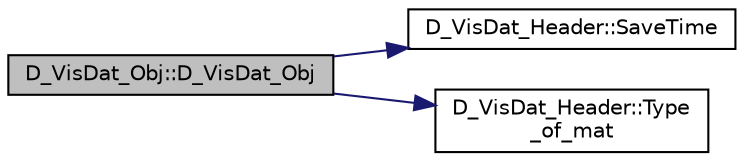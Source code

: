 digraph "D_VisDat_Obj::D_VisDat_Obj"
{
 // LATEX_PDF_SIZE
  edge [fontname="Helvetica",fontsize="10",labelfontname="Helvetica",labelfontsize="10"];
  node [fontname="Helvetica",fontsize="10",shape=record];
  rankdir="LR";
  Node1 [label="D_VisDat_Obj::D_VisDat_Obj",height=0.2,width=0.4,color="black", fillcolor="grey75", style="filled", fontcolor="black",tooltip=" "];
  Node1 -> Node2 [color="midnightblue",fontsize="10",style="solid",fontname="Helvetica"];
  Node2 [label="D_VisDat_Header::SaveTime",height=0.2,width=0.4,color="black", fillcolor="white", style="filled",URL="$class_d___vis_dat___header.html#a266e635e670fb6840a6002549bd011ec",tooltip=" "];
  Node1 -> Node3 [color="midnightblue",fontsize="10",style="solid",fontname="Helvetica"];
  Node3 [label="D_VisDat_Header::Type\l_of_mat",height=0.2,width=0.4,color="black", fillcolor="white", style="filled",URL="$class_d___vis_dat___header.html#a37a21223a66310fde89cc709be49b8f2",tooltip=" "];
}

